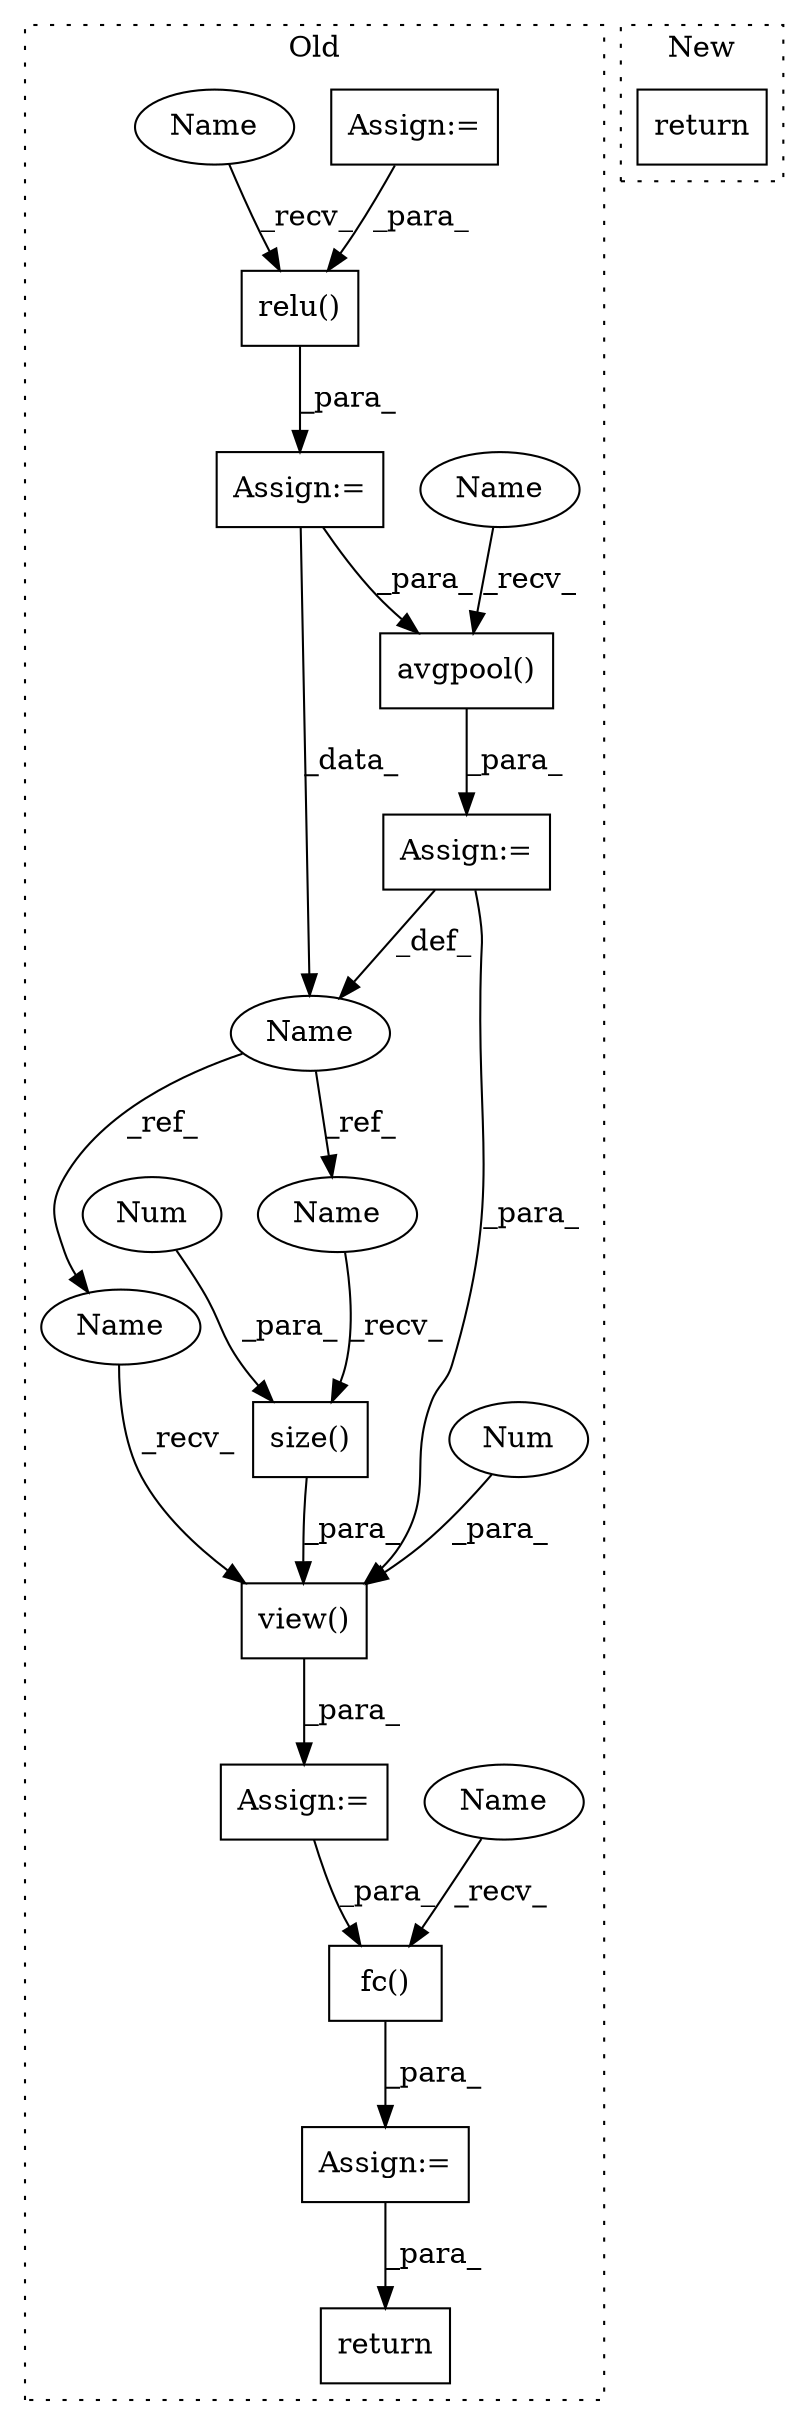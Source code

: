 digraph G {
subgraph cluster0 {
1 [label="size()" a="75" s="4732,4740" l="7,1" shape="box"];
3 [label="Num" a="76" s="4739" l="1" shape="ellipse"];
4 [label="Assign:=" a="68" s="4797" l="3" shape="box"];
5 [label="return" a="93" s="4819" l="7" shape="box"];
6 [label="view()" a="75" s="4725,4745" l="7,1" shape="box"];
7 [label="Num" a="76" s="4743" l="2" shape="ellipse"];
8 [label="Assign:=" a="68" s="4722" l="3" shape="box"];
9 [label="Name" a="87" s="4693" l="1" shape="ellipse"];
10 [label="Assign:=" a="68" s="4694" l="3" shape="box"];
11 [label="Assign:=" a="68" s="4585" l="3" shape="box"];
12 [label="relu()" a="75" s="4562,4573" l="10,1" shape="box"];
13 [label="avgpool()" a="75" s="4697,4711" l="13,1" shape="box"];
14 [label="fc()" a="75" s="4800,4809" l="8,1" shape="box"];
15 [label="Assign:=" a="68" s="4509" l="3" shape="box"];
16 [label="Name" a="87" s="4725" l="1" shape="ellipse"];
17 [label="Name" a="87" s="4732" l="1" shape="ellipse"];
18 [label="Name" a="87" s="4800" l="4" shape="ellipse"];
19 [label="Name" a="87" s="4697" l="4" shape="ellipse"];
20 [label="Name" a="87" s="4562" l="4" shape="ellipse"];
label = "Old";
style="dotted";
}
subgraph cluster1 {
2 [label="return" a="93" s="9208" l="7" shape="box"];
label = "New";
style="dotted";
}
1 -> 6 [label="_para_"];
3 -> 1 [label="_para_"];
4 -> 5 [label="_para_"];
6 -> 8 [label="_para_"];
7 -> 6 [label="_para_"];
8 -> 14 [label="_para_"];
9 -> 16 [label="_ref_"];
9 -> 17 [label="_ref_"];
10 -> 9 [label="_def_"];
10 -> 6 [label="_para_"];
11 -> 9 [label="_data_"];
11 -> 13 [label="_para_"];
12 -> 11 [label="_para_"];
13 -> 10 [label="_para_"];
14 -> 4 [label="_para_"];
15 -> 12 [label="_para_"];
16 -> 6 [label="_recv_"];
17 -> 1 [label="_recv_"];
18 -> 14 [label="_recv_"];
19 -> 13 [label="_recv_"];
20 -> 12 [label="_recv_"];
}